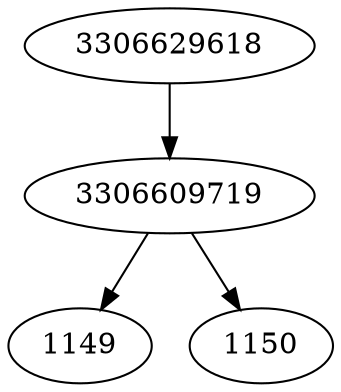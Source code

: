 strict digraph  {
3306629618;
1149;
1150;
3306609719;
3306629618 -> 3306609719;
3306609719 -> 1149;
3306609719 -> 1150;
}
